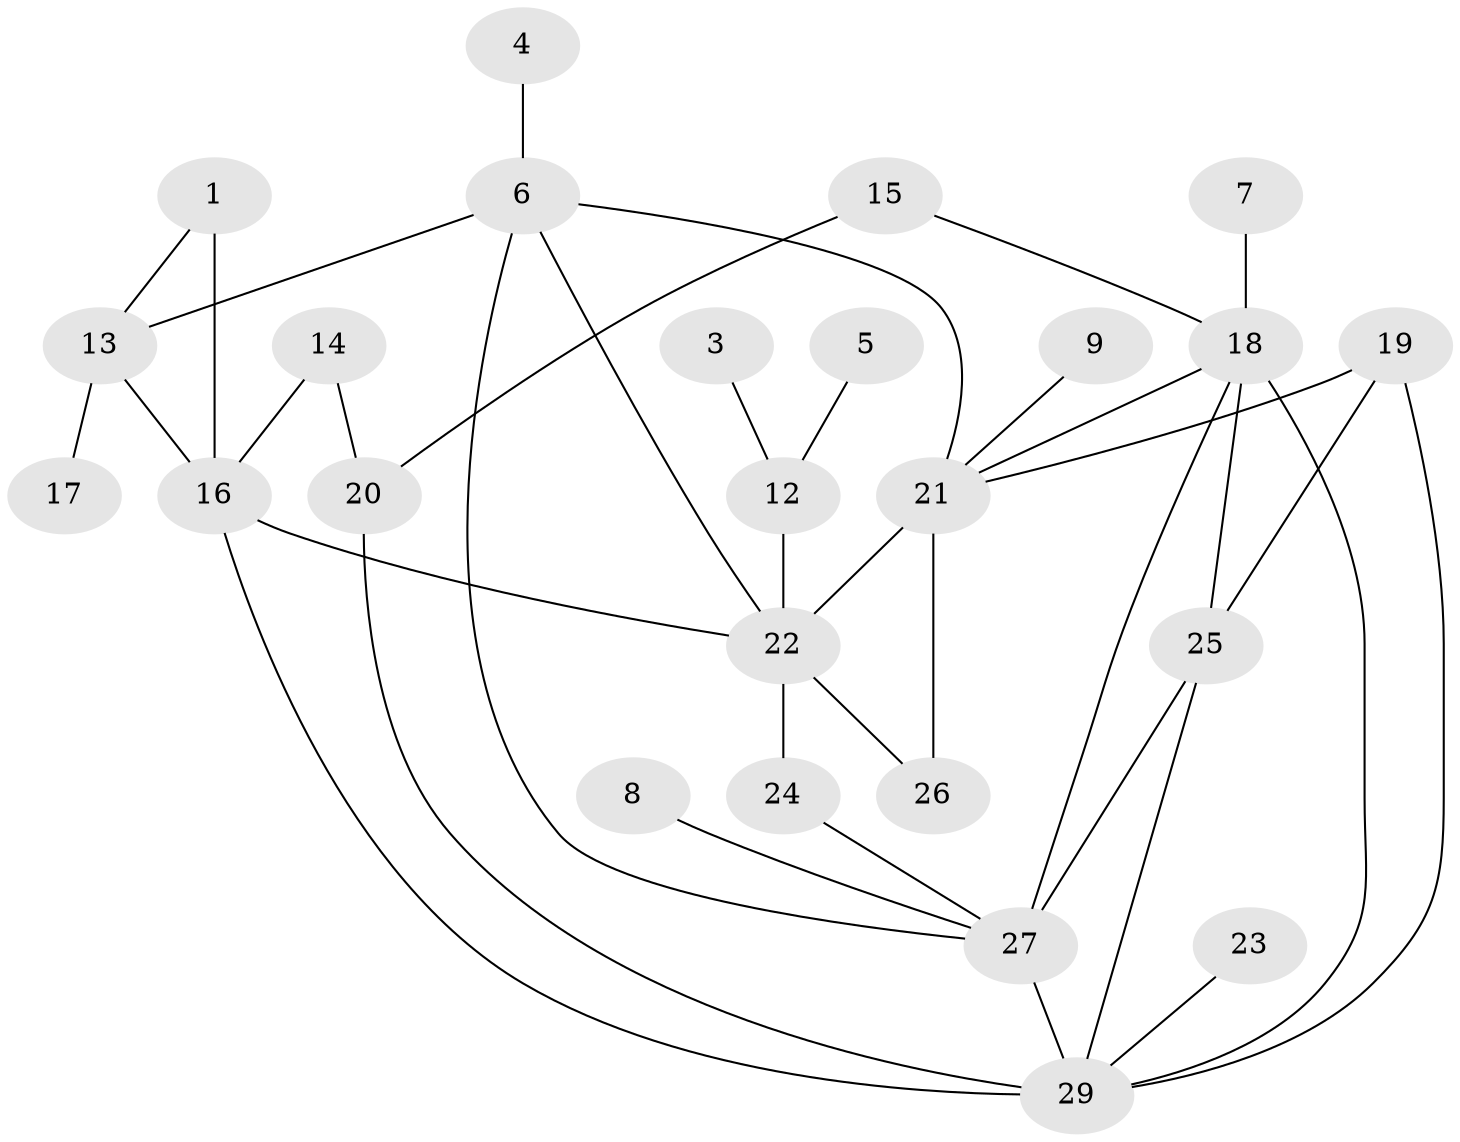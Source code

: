 // original degree distribution, {3: 0.2631578947368421, 2: 0.21052631578947367, 0: 0.07017543859649122, 1: 0.22807017543859648, 4: 0.14035087719298245, 7: 0.017543859649122806, 5: 0.05263157894736842, 6: 0.017543859649122806}
// Generated by graph-tools (version 1.1) at 2025/49/03/09/25 03:49:11]
// undirected, 25 vertices, 38 edges
graph export_dot {
graph [start="1"]
  node [color=gray90,style=filled];
  1;
  3;
  4;
  5;
  6;
  7;
  8;
  9;
  12;
  13;
  14;
  15;
  16;
  17;
  18;
  19;
  20;
  21;
  22;
  23;
  24;
  25;
  26;
  27;
  29;
  1 -- 13 [weight=1.0];
  1 -- 16 [weight=2.0];
  3 -- 12 [weight=1.0];
  4 -- 6 [weight=1.0];
  5 -- 12 [weight=1.0];
  6 -- 13 [weight=1.0];
  6 -- 21 [weight=1.0];
  6 -- 22 [weight=1.0];
  6 -- 27 [weight=1.0];
  7 -- 18 [weight=1.0];
  8 -- 27 [weight=1.0];
  9 -- 21 [weight=1.0];
  12 -- 22 [weight=1.0];
  13 -- 16 [weight=1.0];
  13 -- 17 [weight=1.0];
  14 -- 16 [weight=1.0];
  14 -- 20 [weight=1.0];
  15 -- 18 [weight=1.0];
  15 -- 20 [weight=1.0];
  16 -- 22 [weight=1.0];
  16 -- 29 [weight=1.0];
  18 -- 21 [weight=1.0];
  18 -- 25 [weight=1.0];
  18 -- 27 [weight=1.0];
  18 -- 29 [weight=1.0];
  19 -- 21 [weight=1.0];
  19 -- 25 [weight=1.0];
  19 -- 29 [weight=1.0];
  20 -- 29 [weight=1.0];
  21 -- 22 [weight=2.0];
  21 -- 26 [weight=1.0];
  22 -- 24 [weight=1.0];
  22 -- 26 [weight=1.0];
  23 -- 29 [weight=1.0];
  24 -- 27 [weight=1.0];
  25 -- 27 [weight=1.0];
  25 -- 29 [weight=1.0];
  27 -- 29 [weight=2.0];
}
